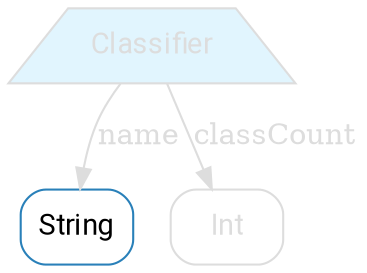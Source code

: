 digraph {
    bgcolor=transparent

    // Default theme
    node[shape="rectangle" style="rounded,filled" color="#dddddd" fontname="Segoe UI,Roboto,Helvetica,Arial,sans-serif" fillcolor="#ffffff" fontcolor="#dddddd"]
    edge [color="#dddddd" fontcolor="#dddddd"]

    // product types
    classifier [shape=trapezium style=filled fillcolor="#e1f5fe"]

    // Lit nodes
    classifier_name [color="#2980B9", fontcolor="#000000"]

    classifier[label=Classifier]
    classifier_name[label=String shape=box]
    classifier_classCount[label=Int shape=box]

    classifier -> classifier_name [label=name]
    classifier -> classifier_classCount [label=classCount]
}
